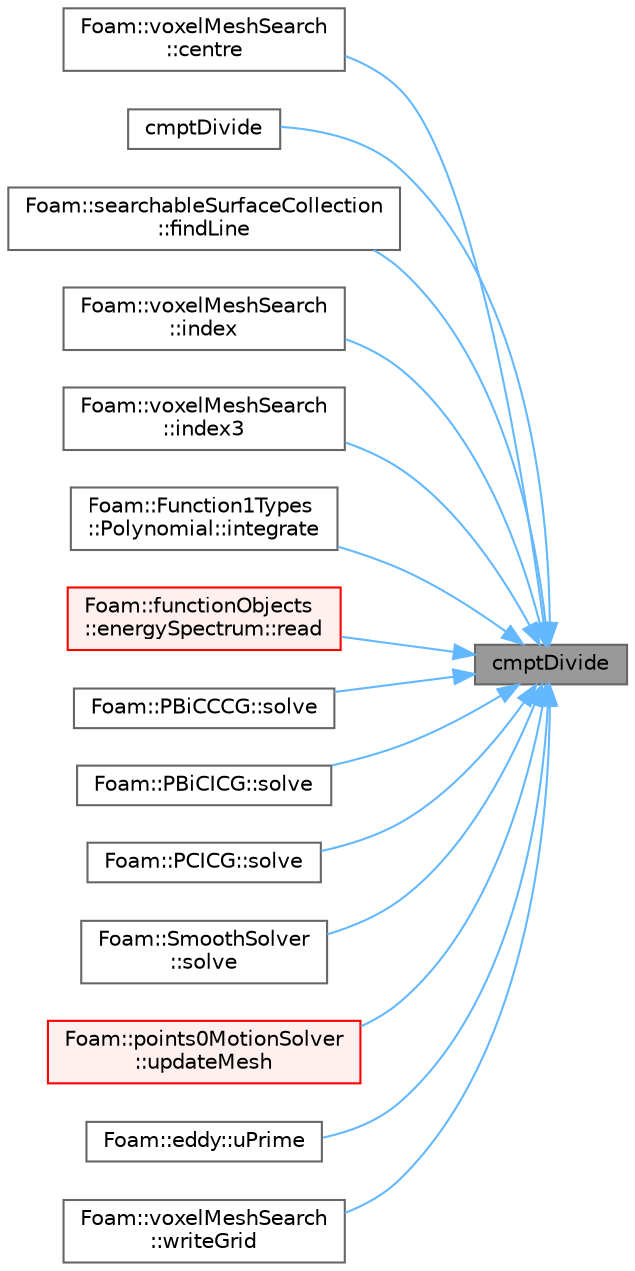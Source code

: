 digraph "cmptDivide"
{
 // LATEX_PDF_SIZE
  bgcolor="transparent";
  edge [fontname=Helvetica,fontsize=10,labelfontname=Helvetica,labelfontsize=10];
  node [fontname=Helvetica,fontsize=10,shape=box,height=0.2,width=0.4];
  rankdir="RL";
  Node1 [id="Node000001",label="cmptDivide",height=0.2,width=0.4,color="gray40", fillcolor="grey60", style="filled", fontcolor="black",tooltip=" "];
  Node1 -> Node2 [id="edge1_Node000001_Node000002",dir="back",color="steelblue1",style="solid",tooltip=" "];
  Node2 [id="Node000002",label="Foam::voxelMeshSearch\l::centre",height=0.2,width=0.4,color="grey40", fillcolor="white", style="filled",URL="$classFoam_1_1voxelMeshSearch.html#afde485fad404629d06428389a02a4cae",tooltip=" "];
  Node1 -> Node3 [id="edge2_Node000001_Node000003",dir="back",color="steelblue1",style="solid",tooltip=" "];
  Node3 [id="Node000003",label="cmptDivide",height=0.2,width=0.4,color="grey40", fillcolor="white", style="filled",URL="$namespaceFoam.html#acde21cf2475c577d09e98384e893e3a4",tooltip=" "];
  Node1 -> Node4 [id="edge3_Node000001_Node000004",dir="back",color="steelblue1",style="solid",tooltip=" "];
  Node4 [id="Node000004",label="Foam::searchableSurfaceCollection\l::findLine",height=0.2,width=0.4,color="grey40", fillcolor="white", style="filled",URL="$classFoam_1_1searchableSurfaceCollection.html#a2a363a8584a3ae8109cce2aaf6436e3f",tooltip=" "];
  Node1 -> Node5 [id="edge4_Node000001_Node000005",dir="back",color="steelblue1",style="solid",tooltip=" "];
  Node5 [id="Node000005",label="Foam::voxelMeshSearch\l::index",height=0.2,width=0.4,color="grey40", fillcolor="white", style="filled",URL="$classFoam_1_1voxelMeshSearch.html#a39f47dbf0999323a65bb9d1a0de300da",tooltip=" "];
  Node1 -> Node6 [id="edge5_Node000001_Node000006",dir="back",color="steelblue1",style="solid",tooltip=" "];
  Node6 [id="Node000006",label="Foam::voxelMeshSearch\l::index3",height=0.2,width=0.4,color="grey40", fillcolor="white", style="filled",URL="$classFoam_1_1voxelMeshSearch.html#a1d0ba6ff53f92b765be4edfeb95d2e70",tooltip=" "];
  Node1 -> Node7 [id="edge6_Node000001_Node000007",dir="back",color="steelblue1",style="solid",tooltip=" "];
  Node7 [id="Node000007",label="Foam::Function1Types\l::Polynomial::integrate",height=0.2,width=0.4,color="grey40", fillcolor="white", style="filled",URL="$classFoam_1_1Function1Types_1_1Polynomial.html#ad2a57c33942565f457c179121c832e78",tooltip=" "];
  Node1 -> Node8 [id="edge7_Node000001_Node000008",dir="back",color="steelblue1",style="solid",tooltip=" "];
  Node8 [id="Node000008",label="Foam::functionObjects\l::energySpectrum::read",height=0.2,width=0.4,color="red", fillcolor="#FFF0F0", style="filled",URL="$classFoam_1_1functionObjects_1_1energySpectrum.html#afac0600fef97b05534a595ce00b272ed",tooltip=" "];
  Node1 -> Node10 [id="edge8_Node000001_Node000010",dir="back",color="steelblue1",style="solid",tooltip=" "];
  Node10 [id="Node000010",label="Foam::PBiCCCG::solve",height=0.2,width=0.4,color="grey40", fillcolor="white", style="filled",URL="$classFoam_1_1PBiCCCG.html#af2a8369a85a8532bb0c9d431c0b6e7ff",tooltip=" "];
  Node1 -> Node11 [id="edge9_Node000001_Node000011",dir="back",color="steelblue1",style="solid",tooltip=" "];
  Node11 [id="Node000011",label="Foam::PBiCICG::solve",height=0.2,width=0.4,color="grey40", fillcolor="white", style="filled",URL="$classFoam_1_1PBiCICG.html#af2a8369a85a8532bb0c9d431c0b6e7ff",tooltip=" "];
  Node1 -> Node12 [id="edge10_Node000001_Node000012",dir="back",color="steelblue1",style="solid",tooltip=" "];
  Node12 [id="Node000012",label="Foam::PCICG::solve",height=0.2,width=0.4,color="grey40", fillcolor="white", style="filled",URL="$classFoam_1_1PCICG.html#af2a8369a85a8532bb0c9d431c0b6e7ff",tooltip=" "];
  Node1 -> Node13 [id="edge11_Node000001_Node000013",dir="back",color="steelblue1",style="solid",tooltip=" "];
  Node13 [id="Node000013",label="Foam::SmoothSolver\l::solve",height=0.2,width=0.4,color="grey40", fillcolor="white", style="filled",URL="$classFoam_1_1SmoothSolver.html#af2a8369a85a8532bb0c9d431c0b6e7ff",tooltip=" "];
  Node1 -> Node14 [id="edge12_Node000001_Node000014",dir="back",color="steelblue1",style="solid",tooltip=" "];
  Node14 [id="Node000014",label="Foam::points0MotionSolver\l::updateMesh",height=0.2,width=0.4,color="red", fillcolor="#FFF0F0", style="filled",URL="$classFoam_1_1points0MotionSolver.html#ad57565956fd4064299f4bd3c4eebb1d4",tooltip=" "];
  Node1 -> Node20 [id="edge13_Node000001_Node000020",dir="back",color="steelblue1",style="solid",tooltip=" "];
  Node20 [id="Node000020",label="Foam::eddy::uPrime",height=0.2,width=0.4,color="grey40", fillcolor="white", style="filled",URL="$classFoam_1_1eddy.html#a9088c23267300b5ff976181b74ceb6e1",tooltip=" "];
  Node1 -> Node21 [id="edge14_Node000001_Node000021",dir="back",color="steelblue1",style="solid",tooltip=" "];
  Node21 [id="Node000021",label="Foam::voxelMeshSearch\l::writeGrid",height=0.2,width=0.4,color="grey40", fillcolor="white", style="filled",URL="$classFoam_1_1voxelMeshSearch.html#adcdc209ec459027040f775a794a0ca66",tooltip=" "];
}
